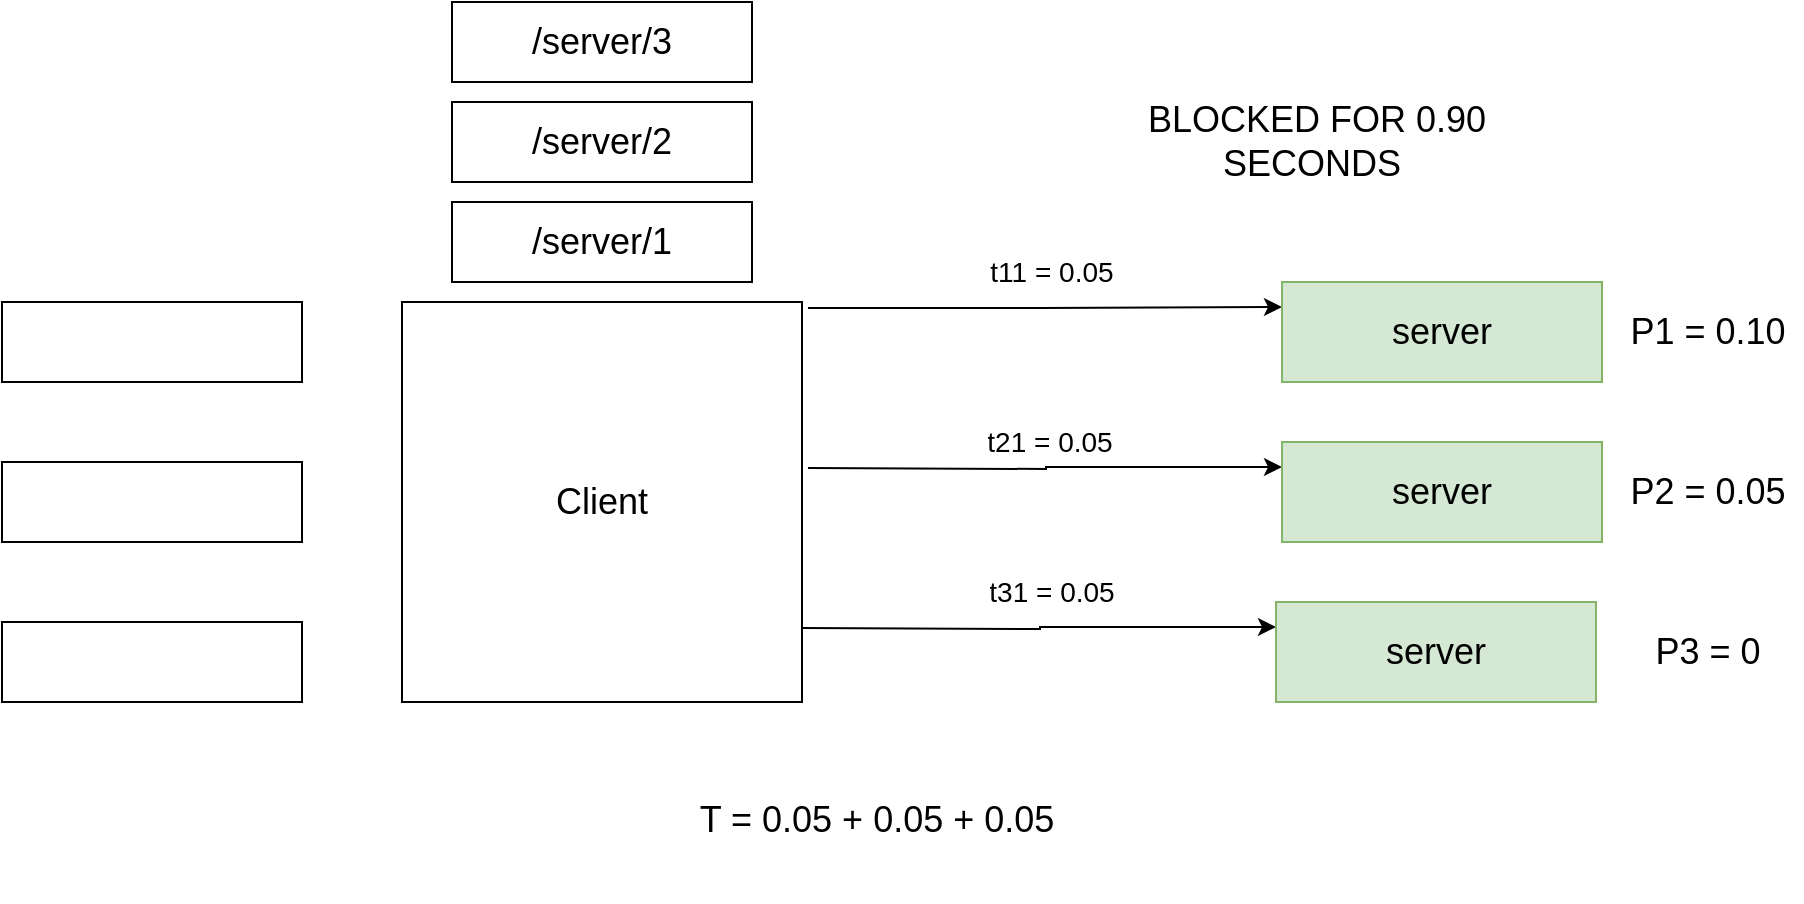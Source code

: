 <mxfile version="11.3.0" type="device" pages="1"><diagram id="Er1aV1ugC9-8SfUy8B8p" name="Page-1"><mxGraphModel dx="1092" dy="1946" grid="1" gridSize="10" guides="1" tooltips="1" connect="1" arrows="1" fold="1" page="1" pageScale="1" pageWidth="826" pageHeight="1169" math="0" shadow="0"><root><mxCell id="0"/><mxCell id="1" parent="0"/><mxCell id="qWyymiY3wK-ePTPxsgIl-4" value="" style="rounded=0;whiteSpace=wrap;html=1;" parent="1" vertex="1"><mxGeometry x="20" y="80" width="150" height="40" as="geometry"/></mxCell><mxCell id="qWyymiY3wK-ePTPxsgIl-5" value="" style="rounded=0;whiteSpace=wrap;html=1;" parent="1" vertex="1"><mxGeometry x="20" y="160" width="150" height="40" as="geometry"/></mxCell><mxCell id="qWyymiY3wK-ePTPxsgIl-6" value="" style="rounded=0;whiteSpace=wrap;html=1;" parent="1" vertex="1"><mxGeometry x="20" y="240" width="150" height="40" as="geometry"/></mxCell><mxCell id="qWyymiY3wK-ePTPxsgIl-9" value="&lt;font style=&quot;font-size: 18px&quot;&gt;Client&lt;/font&gt;" style="whiteSpace=wrap;html=1;aspect=fixed;" parent="1" vertex="1"><mxGeometry x="220" y="80" width="200" height="200" as="geometry"/></mxCell><mxCell id="AwVjeT6Di6_5vZkV0k5D-50" style="edgeStyle=orthogonalEdgeStyle;rounded=0;orthogonalLoop=1;jettySize=auto;html=1;exitX=1.015;exitY=0.015;exitDx=0;exitDy=0;entryX=0;entryY=0.25;entryDx=0;entryDy=0;exitPerimeter=0;" parent="1" source="qWyymiY3wK-ePTPxsgIl-9" target="AwVjeT6Di6_5vZkV0k5D-1" edge="1"><mxGeometry relative="1" as="geometry"/></mxCell><mxCell id="AwVjeT6Di6_5vZkV0k5D-1" value="&lt;span style=&quot;white-space: normal&quot;&gt;&lt;font style=&quot;font-size: 18px&quot;&gt;server&lt;br&gt;&lt;/font&gt;&lt;/span&gt;" style="rounded=0;whiteSpace=wrap;html=1;fillColor=#d5e8d4;strokeColor=#82b366;" parent="1" vertex="1"><mxGeometry x="660" y="70" width="160" height="50" as="geometry"/></mxCell><UserObject label="&lt;font style=&quot;font-size: 18px&quot;&gt;T = 0.05 + 0.05 + 0.05&amp;nbsp;&lt;br&gt;&lt;br&gt;&lt;/font&gt;" placeholders="1" name="Variable" id="AwVjeT6Di6_5vZkV0k5D-9"><mxCell style="text;html=1;strokeColor=none;fillColor=none;align=center;verticalAlign=middle;whiteSpace=wrap;overflow=hidden;" parent="1" vertex="1"><mxGeometry x="20" y="320" width="880" height="60" as="geometry"/></mxCell></UserObject><mxCell id="AwVjeT6Di6_5vZkV0k5D-57" style="edgeStyle=orthogonalEdgeStyle;rounded=0;orthogonalLoop=1;jettySize=auto;html=1;exitX=1.015;exitY=0.015;exitDx=0;exitDy=0;entryX=0;entryY=0.25;entryDx=0;entryDy=0;exitPerimeter=0;" parent="1" target="AwVjeT6Di6_5vZkV0k5D-59" edge="1"><mxGeometry relative="1" as="geometry"><mxPoint x="423" y="163" as="sourcePoint"/></mxGeometry></mxCell><mxCell id="AwVjeT6Di6_5vZkV0k5D-59" value="&lt;span style=&quot;white-space: normal&quot;&gt;&lt;font style=&quot;font-size: 18px&quot;&gt;server&lt;br&gt;&lt;/font&gt;&lt;/span&gt;" style="rounded=0;whiteSpace=wrap;html=1;fillColor=#d5e8d4;strokeColor=#82b366;" parent="1" vertex="1"><mxGeometry x="660" y="150" width="160" height="50" as="geometry"/></mxCell><mxCell id="AwVjeT6Di6_5vZkV0k5D-60" style="edgeStyle=orthogonalEdgeStyle;rounded=0;orthogonalLoop=1;jettySize=auto;html=1;exitX=1.015;exitY=0.015;exitDx=0;exitDy=0;entryX=0;entryY=0.25;entryDx=0;entryDy=0;exitPerimeter=0;" parent="1" target="AwVjeT6Di6_5vZkV0k5D-62" edge="1"><mxGeometry relative="1" as="geometry"><mxPoint x="420" y="243" as="sourcePoint"/></mxGeometry></mxCell><mxCell id="AwVjeT6Di6_5vZkV0k5D-62" value="&lt;span style=&quot;white-space: normal&quot;&gt;&lt;font style=&quot;font-size: 18px&quot;&gt;server&lt;br&gt;&lt;/font&gt;&lt;/span&gt;" style="rounded=0;whiteSpace=wrap;html=1;fillColor=#d5e8d4;strokeColor=#82b366;" parent="1" vertex="1"><mxGeometry x="657" y="230" width="160" height="50" as="geometry"/></mxCell><mxCell id="AwVjeT6Di6_5vZkV0k5D-64" value="&lt;span style=&quot;font-size: 18px ; white-space: normal&quot;&gt;/server/1&lt;/span&gt;" style="rounded=0;whiteSpace=wrap;html=1;" parent="1" vertex="1"><mxGeometry x="245" y="30" width="150" height="40" as="geometry"/></mxCell><mxCell id="AwVjeT6Di6_5vZkV0k5D-65" value="&lt;span style=&quot;font-size: 18px ; white-space: normal&quot;&gt;/server/2&lt;/span&gt;" style="rounded=0;whiteSpace=wrap;html=1;" parent="1" vertex="1"><mxGeometry x="245" y="-20" width="150" height="40" as="geometry"/></mxCell><mxCell id="AwVjeT6Di6_5vZkV0k5D-66" value="&lt;span style=&quot;font-size: 18px ; white-space: normal&quot;&gt;/server/3&lt;/span&gt;" style="rounded=0;whiteSpace=wrap;html=1;" parent="1" vertex="1"><mxGeometry x="245" y="-70" width="150" height="40" as="geometry"/></mxCell><UserObject label="&lt;font style=&quot;font-size: 14px&quot;&gt;t11 = 0.05&lt;/font&gt;" placeholders="1" name="Variable" id="AwVjeT6Di6_5vZkV0k5D-67"><mxCell style="text;html=1;strokeColor=none;fillColor=none;align=center;verticalAlign=middle;whiteSpace=wrap;overflow=hidden;" parent="1" vertex="1"><mxGeometry x="500" y="50" width="90" height="30" as="geometry"/></mxCell></UserObject><UserObject label="&lt;font style=&quot;font-size: 14px&quot;&gt;t21 = 0.05&lt;/font&gt;" placeholders="1" name="Variable" id="AwVjeT6Di6_5vZkV0k5D-71"><mxCell style="text;html=1;strokeColor=none;fillColor=none;align=center;verticalAlign=middle;whiteSpace=wrap;overflow=hidden;" parent="1" vertex="1"><mxGeometry x="499" y="135" width="90" height="30" as="geometry"/></mxCell></UserObject><UserObject label="&lt;font style=&quot;font-size: 14px&quot;&gt;t31 = 0.05&lt;/font&gt;" placeholders="1" name="Variable" id="AwVjeT6Di6_5vZkV0k5D-73"><mxCell style="text;html=1;strokeColor=none;fillColor=none;align=center;verticalAlign=middle;whiteSpace=wrap;overflow=hidden;" parent="1" vertex="1"><mxGeometry x="500" y="210" width="90" height="30" as="geometry"/></mxCell></UserObject><UserObject label="&lt;font style=&quot;font-size: 18px&quot;&gt;P1 = 0.10&lt;/font&gt;" placeholders="1" name="Variable" id="AwVjeT6Di6_5vZkV0k5D-75"><mxCell style="text;html=1;strokeColor=none;fillColor=none;align=center;verticalAlign=middle;whiteSpace=wrap;overflow=hidden;" parent="1" vertex="1"><mxGeometry x="826" y="70" width="94" height="50" as="geometry"/></mxCell></UserObject><UserObject label="&lt;font style=&quot;font-size: 18px&quot;&gt;P2 = 0.05&lt;/font&gt;" placeholders="1" name="Variable" id="AwVjeT6Di6_5vZkV0k5D-76"><mxCell style="text;html=1;strokeColor=none;fillColor=none;align=center;verticalAlign=middle;whiteSpace=wrap;overflow=hidden;" parent="1" vertex="1"><mxGeometry x="826" y="150" width="94" height="50" as="geometry"/></mxCell></UserObject><UserObject label="&lt;font style=&quot;font-size: 18px&quot;&gt;P3 = 0&lt;/font&gt;" placeholders="1" name="Variable" id="AwVjeT6Di6_5vZkV0k5D-77"><mxCell style="text;html=1;strokeColor=none;fillColor=none;align=center;verticalAlign=middle;whiteSpace=wrap;overflow=hidden;" parent="1" vertex="1"><mxGeometry x="826" y="230" width="94" height="50" as="geometry"/></mxCell></UserObject><UserObject label="&lt;font style=&quot;font-size: 18px&quot;&gt;&amp;nbsp;BLOCKED FOR 0.90 SECONDS&lt;/font&gt;" placeholders="1" name="Variable" id="Vwaf63HzoCOZnlEu0Bzf-1"><mxCell style="text;html=1;strokeColor=none;fillColor=none;align=center;verticalAlign=middle;whiteSpace=wrap;overflow=hidden;" parent="1" vertex="1"><mxGeometry x="580" y="-35" width="190" height="70" as="geometry"/></mxCell></UserObject></root></mxGraphModel></diagram></mxfile>